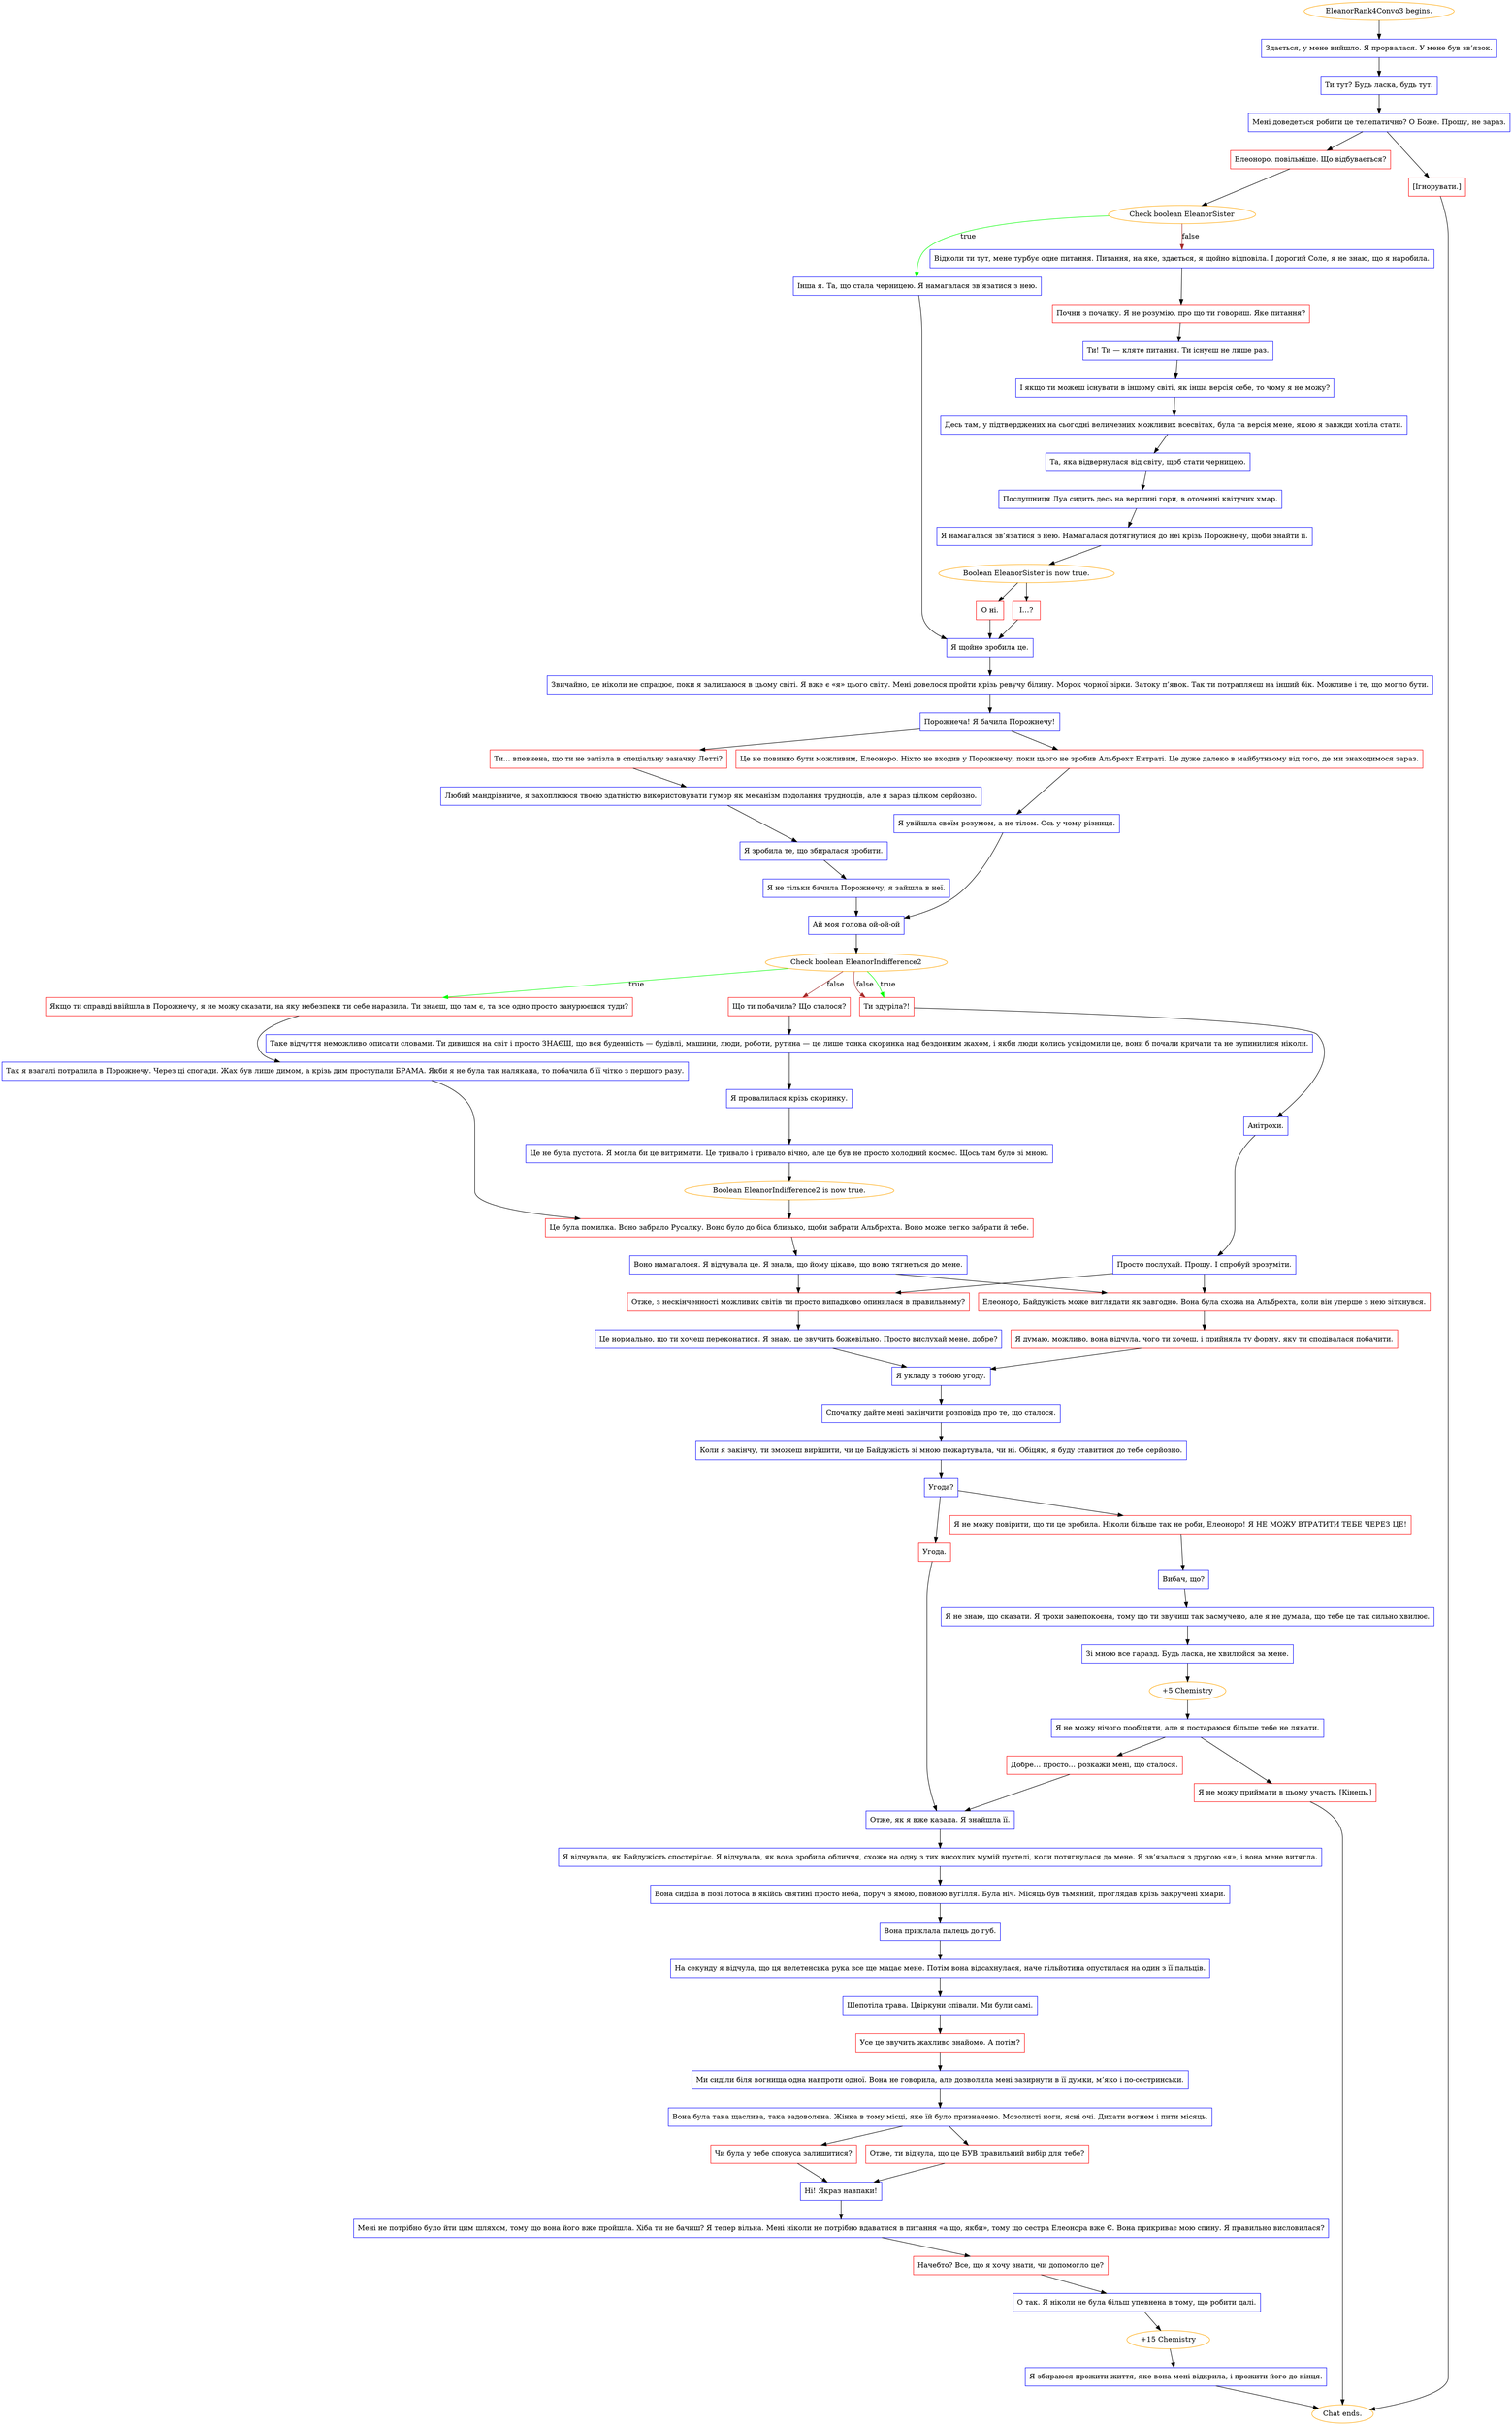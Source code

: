 digraph {
	"EleanorRank4Convo3 begins." [color=orange];
		"EleanorRank4Convo3 begins." -> j2133576213;
	j2133576213 [label="Здається, у мене вийшло. Я прорвалася. У мене був зв’язок.",shape=box,color=blue];
		j2133576213 -> j2306695974;
	j2306695974 [label="Ти тут? Будь ласка, будь тут.",shape=box,color=blue];
		j2306695974 -> j165108039;
	j165108039 [label="Мені доведеться робити це телепатично? О Боже. Прошу, не зараз.",shape=box,color=blue];
		j165108039 -> j1389460340;
		j165108039 -> j773651948;
	j1389460340 [label="Елеоноро, повільніше. Що відбувається?",shape=box,color=red];
		j1389460340 -> j654081298;
	j773651948 [label="[Ігнорувати.]",shape=box,color=red];
		j773651948 -> "Chat ends.";
	j654081298 [label="Check boolean EleanorSister",color=orange];
		j654081298 -> j2591108834 [label=true,color=green];
		j654081298 -> j2897702074 [label=false,color=brown];
	"Chat ends." [color=orange];
	j2591108834 [label="Інша я. Та, що стала черницею. Я намагалася зв’язатися з нею.",shape=box,color=blue];
		j2591108834 -> j2419910129;
	j2897702074 [label="Відколи ти тут, мене турбує одне питання. Питання, на яке, здається, я щойно відповіла. І дорогий Соле, я не знаю, що я наробила.",shape=box,color=blue];
		j2897702074 -> j226280953;
	j2419910129 [label="Я щойно зробила це.",shape=box,color=blue];
		j2419910129 -> j1789245489;
	j226280953 [label="Почни з початку. Я не розумію, про що ти говориш. Яке питання?",shape=box,color=red];
		j226280953 -> j931954303;
	j1789245489 [label="Звичайно, це ніколи не спрацює, поки я залишаюся в цьому світі. Я вже є «я» цього світу. Мені довелося пройти крізь ревучу білину. Морок чорної зірки. Затоку п’явок. Так ти потрапляєш на інший бік. Можливе і те, що могло бути.",shape=box,color=blue];
		j1789245489 -> j1902352134;
	j931954303 [label="Ти! Ти — кляте питання. Ти існуєш не лише раз.",shape=box,color=blue];
		j931954303 -> j2895099189;
	j1902352134 [label="Порожнеча! Я бачила Порожнечу!",shape=box,color=blue];
		j1902352134 -> j3977618627;
		j1902352134 -> j852505978;
	j2895099189 [label="І якщо ти можеш існувати в іншому світі, як інша версія себе, то чому я не можу?",shape=box,color=blue];
		j2895099189 -> j3525271891;
	j3977618627 [label="Ти… впевнена, що ти не залізла в спеціальну заначку Летті?",shape=box,color=red];
		j3977618627 -> j1318768658;
	j852505978 [label="Це не повинно бути можливим, Елеоноро. Ніхто не входив у Порожнечу, поки цього не зробив Альбрехт Ентраті. Це дуже далеко в майбутньому від того, де ми знаходимося зараз.",shape=box,color=red];
		j852505978 -> j1904467668;
	j3525271891 [label="Десь там, у підтверджених на сьогодні величезних можливих всесвітах, була та версія мене, якою я завжди хотіла стати.",shape=box,color=blue];
		j3525271891 -> j1233619132;
	j1318768658 [label="Любий мандрівниче, я захоплююся твоєю здатністю використовувати гумор як механізм подолання труднощів, але я зараз цілком серйозно.",shape=box,color=blue];
		j1318768658 -> j1241805974;
	j1904467668 [label="Я увійшла своїм розумом, а не тілом. Ось у чому різниця.",shape=box,color=blue];
		j1904467668 -> j492968895;
	j1233619132 [label="Та, яка відвернулася від світу, щоб стати черницею.",shape=box,color=blue];
		j1233619132 -> j2559472518;
	j1241805974 [label="Я зробила те, що збиралася зробити.",shape=box,color=blue];
		j1241805974 -> j549897273;
	j492968895 [label="Ай моя голова ой-ой-ой",shape=box,color=blue];
		j492968895 -> j3014708669;
	j2559472518 [label="Послушниця Луа сидить десь на вершині гори, в оточенні квітучих хмар.",shape=box,color=blue];
		j2559472518 -> j2251831332;
	j549897273 [label="Я не тільки бачила Порожнечу, я зайшла в неї.",shape=box,color=blue];
		j549897273 -> j492968895;
	j3014708669 [label="Check boolean EleanorIndifference2",color=orange];
		j3014708669 -> j3645451474 [label=true,color=green];
		j3014708669 -> j3707579394 [label=true,color=green];
		j3014708669 -> j3426891408 [label=false,color=brown];
		j3014708669 -> j3707579394 [label=false,color=brown];
	j2251831332 [label="Я намагалася зв’язатися з нею. Намагалася дотягнутися до неї крізь Порожнечу, щоби знайти її.",shape=box,color=blue];
		j2251831332 -> j3212129121;
	j3645451474 [label="Якщо ти справді ввійшла в Порожнечу, я не можу сказати, на яку небезпеки ти себе наразила. Ти знаєш, що там є, та все одно просто занурюєшся туди?",shape=box,color=red];
		j3645451474 -> j2090211487;
	j3707579394 [label="Ти здуріла?!",shape=box,color=red];
		j3707579394 -> j4200575313;
	j3426891408 [label="Що ти побачила? Що сталося?",shape=box,color=red];
		j3426891408 -> j2139324738;
	j3212129121 [label="Boolean EleanorSister is now true.",color=orange];
		j3212129121 -> j805971711;
		j3212129121 -> j2465781534;
	j2090211487 [label="Так я взагалі потрапила в Порожнечу. Через ці спогади. Жах був лише димом, а крізь дим проступали БРАМА. Якби я не була так налякана, то побачила б її чітко з першого разу.",shape=box,color=blue];
		j2090211487 -> j2589974017;
	j4200575313 [label="Анітрохи.",shape=box,color=blue];
		j4200575313 -> j353182232;
	j2139324738 [label="Таке відчуття неможливо описати словами. Ти дивишся на світ і просто ЗНАЄШ, що вся буденність — будівлі, машини, люди, роботи, рутина — це лише тонка скоринка над бездонним жахом, і якби люди колись усвідомили це, вони б почали кричати та не зупинилися ніколи.",shape=box,color=blue];
		j2139324738 -> j2816937515;
	j805971711 [label="О ні.",shape=box,color=red];
		j805971711 -> j2419910129;
	j2465781534 [label="І…?",shape=box,color=red];
		j2465781534 -> j2419910129;
	j2589974017 [label="Це була помилка. Воно забрало Русалку. Воно було до біса близько, щоби забрати Альбрехта. Воно може легко забрати й тебе.",shape=box,color=red];
		j2589974017 -> j3427545142;
	j353182232 [label="Просто послухай. Прошу. І спробуй зрозуміти.",shape=box,color=blue];
		j353182232 -> j2174233502;
		j353182232 -> j109286259;
	j2816937515 [label="Я провалилася крізь скоринку.",shape=box,color=blue];
		j2816937515 -> j2561671313;
	j3427545142 [label="Воно намагалося. Я відчувала це. Я знала, що йому цікаво, що воно тягнеться до мене.",shape=box,color=blue];
		j3427545142 -> j2174233502;
		j3427545142 -> j109286259;
	j2174233502 [label="Отже, з нескінченності можливих світів ти просто випадково опинилася в правильному?",shape=box,color=red];
		j2174233502 -> j328991681;
	j109286259 [label="Елеоноро, Байдужість може виглядати як завгодно. Вона була схожа на Альбрехта, коли він уперше з нею зіткнувся.",shape=box,color=red];
		j109286259 -> j3722212177;
	j2561671313 [label="Це не була пустота. Я могла би це витримати. Це тривало і тривало вічно, але це був не просто холодний космос. Щось там було зі мною.",shape=box,color=blue];
		j2561671313 -> j1665957673;
	j328991681 [label="Це нормально, що ти хочеш переконатися. Я знаю, це звучить божевільно. Просто вислухай мене, добре?",shape=box,color=blue];
		j328991681 -> j1084636589;
	j3722212177 [label="Я думаю, можливо, вона відчула, чого ти хочеш, і прийняла ту форму, яку ти сподівалася побачити.",shape=box,color=red];
		j3722212177 -> j1084636589;
	j1665957673 [label="Boolean EleanorIndifference2 is now true.",color=orange];
		j1665957673 -> j2589974017;
	j1084636589 [label="Я укладу з тобою угоду.",shape=box,color=blue];
		j1084636589 -> j1122081824;
	j1122081824 [label="Спочатку дайте мені закінчити розповідь про те, що сталося.",shape=box,color=blue];
		j1122081824 -> j1301029082;
	j1301029082 [label="Коли я закінчу, ти зможеш вирішити, чи це Байдужість зі мною пожартувала, чи ні. Обіцяю, я буду ставитися до тебе серйозно.",shape=box,color=blue];
		j1301029082 -> j3132433371;
	j3132433371 [label="Угода?",shape=box,color=blue];
		j3132433371 -> j4044926136;
		j3132433371 -> j2251455108;
	j4044926136 [label="Угода.",shape=box,color=red];
		j4044926136 -> j819679110;
	j2251455108 [label="Я не можу повірити, що ти це зробила. Ніколи більше так не роби, Елеоноро! Я НЕ МОЖУ ВТРАТИТИ ТЕБЕ ЧЕРЕЗ ЦЕ!",shape=box,color=red];
		j2251455108 -> j4096348380;
	j819679110 [label="Отже, як я вже казала. Я знайшла її.",shape=box,color=blue];
		j819679110 -> j177392703;
	j4096348380 [label="Вибач, що?",shape=box,color=blue];
		j4096348380 -> j127195536;
	j177392703 [label="Я відчувала, як Байдужість спостерігає. Я відчувала, як вона зробила обличчя, схоже на одну з тих висохлих мумій пустелі, коли потягнулася до мене. Я зв’язалася з другою «я», і вона мене витягла.",shape=box,color=blue];
		j177392703 -> j746982746;
	j127195536 [label="Я не знаю, що сказати. Я трохи занепокоєна, тому що ти звучиш так засмучено, але я не думала, що тебе це так сильно хвилює.",shape=box,color=blue];
		j127195536 -> j27154580;
	j746982746 [label="Вона сиділа в позі лотоса в якійсь святині просто неба, поруч з ямою, повною вугілля. Була ніч. Місяць був тьмяний, проглядав крізь закручені хмари.",shape=box,color=blue];
		j746982746 -> j2037705141;
	j27154580 [label="Зі мною все гаразд. Будь ласка, не хвилюйся за мене.",shape=box,color=blue];
		j27154580 -> j593903185;
	j2037705141 [label="Вона приклала палець до губ.",shape=box,color=blue];
		j2037705141 -> j3239390376;
	j593903185 [label="+5 Chemistry",color=orange];
		j593903185 -> j3687087729;
	j3239390376 [label="На секунду я відчула, що ця велетенська рука все ще мацає мене. Потім вона відсахнулася, наче гільйотина опустилася на один з її пальців.",shape=box,color=blue];
		j3239390376 -> j2038442840;
	j3687087729 [label="Я не можу нічого пообіцяти, але я постараюся більше тебе не лякати.",shape=box,color=blue];
		j3687087729 -> j3756378359;
		j3687087729 -> j2079789082;
	j2038442840 [label="Шепотіла трава. Цвіркуни співали. Ми були самі.",shape=box,color=blue];
		j2038442840 -> j1219228877;
	j3756378359 [label="Добре… просто… розкажи мені, що сталося.",shape=box,color=red];
		j3756378359 -> j819679110;
	j2079789082 [label="Я не можу приймати в цьому участь. [Кінець.]",shape=box,color=red];
		j2079789082 -> "Chat ends.";
	j1219228877 [label="Усе це звучить жахливо знайомо. А потім?",shape=box,color=red];
		j1219228877 -> j2530957707;
	j2530957707 [label="Ми сиділи біля вогнища одна навпроти одної. Вона не говорила, але дозволила мені зазирнути в її думки, м’яко і по-сестринськи.",shape=box,color=blue];
		j2530957707 -> j1127408207;
	j1127408207 [label="Вона була така щаслива, така задоволена. Жінка в тому місці, яке їй було призначено. Мозолисті ноги, ясні очі. Дихати вогнем і пити місяць.",shape=box,color=blue];
		j1127408207 -> j1599328161;
		j1127408207 -> j3587506836;
	j1599328161 [label="Отже, ти відчула, що це БУВ правильний вибір для тебе?",shape=box,color=red];
		j1599328161 -> j3720036479;
	j3587506836 [label="Чи була у тебе спокуса залишитися?",shape=box,color=red];
		j3587506836 -> j3720036479;
	j3720036479 [label="Ні! Якраз навпаки!",shape=box,color=blue];
		j3720036479 -> j136172171;
	j136172171 [label="Мені не потрібно було йти цим шляхом, тому що вона його вже пройшла. Хіба ти не бачиш? Я тепер вільна. Мені ніколи не потрібно вдаватися в питання «а що, якби», тому що сестра Елеонора вже Є. Вона прикриває мою спину. Я правильно висловилася?",shape=box,color=blue];
		j136172171 -> j4091228741;
	j4091228741 [label="Начебто? Все, що я хочу знати, чи допомогло це?",shape=box,color=red];
		j4091228741 -> j711727950;
	j711727950 [label="О так. Я ніколи не була більш упевнена в тому, що робити далі.",shape=box,color=blue];
		j711727950 -> j1712476317;
	j1712476317 [label="+15 Chemistry",color=orange];
		j1712476317 -> j1225372754;
	j1225372754 [label="Я збираюся прожити життя, яке вона мені відкрила, і прожити його до кінця.",shape=box,color=blue];
		j1225372754 -> "Chat ends.";
}